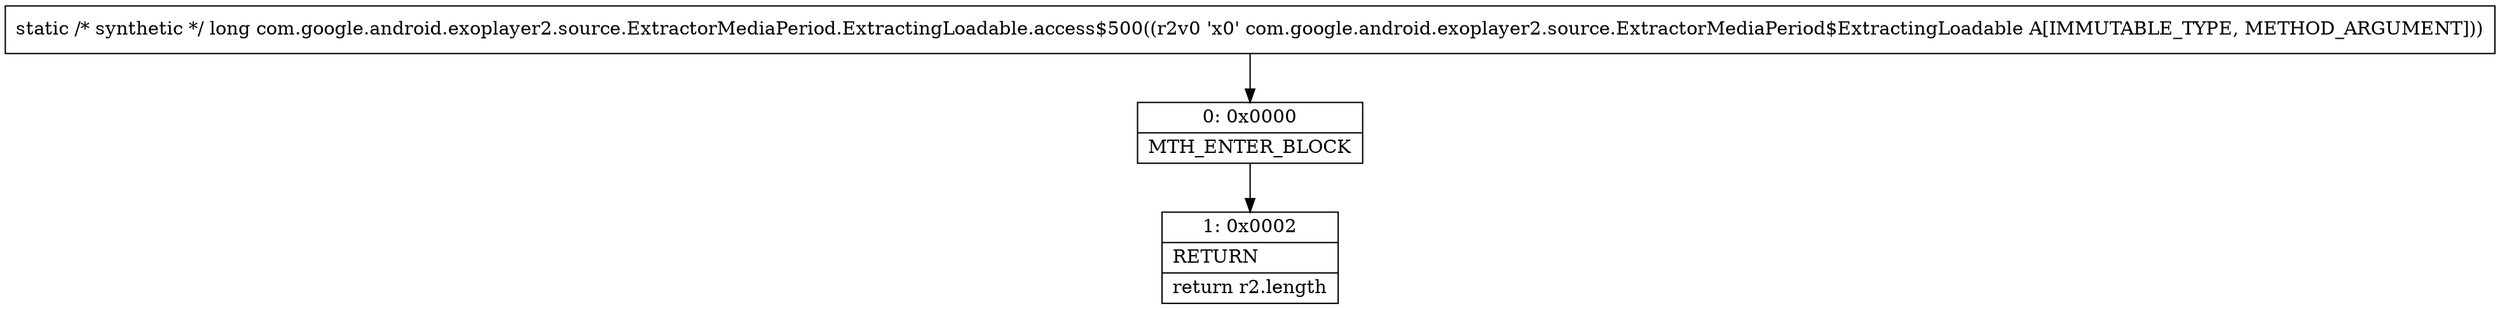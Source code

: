 digraph "CFG forcom.google.android.exoplayer2.source.ExtractorMediaPeriod.ExtractingLoadable.access$500(Lcom\/google\/android\/exoplayer2\/source\/ExtractorMediaPeriod$ExtractingLoadable;)J" {
Node_0 [shape=record,label="{0\:\ 0x0000|MTH_ENTER_BLOCK\l}"];
Node_1 [shape=record,label="{1\:\ 0x0002|RETURN\l|return r2.length\l}"];
MethodNode[shape=record,label="{static \/* synthetic *\/ long com.google.android.exoplayer2.source.ExtractorMediaPeriod.ExtractingLoadable.access$500((r2v0 'x0' com.google.android.exoplayer2.source.ExtractorMediaPeriod$ExtractingLoadable A[IMMUTABLE_TYPE, METHOD_ARGUMENT])) }"];
MethodNode -> Node_0;
Node_0 -> Node_1;
}

